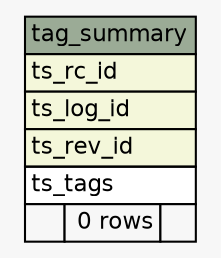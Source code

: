 // dot 2.38.0 on Linux 3.14.35-28.38.amzn1.x86_64
// SchemaSpy rev Unknown
digraph "tag_summary" {
  graph [
    rankdir="RL"
    bgcolor="#f7f7f7"
    nodesep="0.18"
    ranksep="0.46"
    fontname="Helvetica"
    fontsize="11"
  ];
  node [
    fontname="Helvetica"
    fontsize="11"
    shape="plaintext"
  ];
  edge [
    arrowsize="0.8"
  ];
  "tag_summary" [
    label=<
    <TABLE BORDER="0" CELLBORDER="1" CELLSPACING="0" BGCOLOR="#ffffff">
      <TR><TD COLSPAN="3" BGCOLOR="#9bab96" ALIGN="CENTER">tag_summary</TD></TR>
      <TR><TD PORT="ts_rc_id" COLSPAN="3" BGCOLOR="#f4f7da" ALIGN="LEFT">ts_rc_id</TD></TR>
      <TR><TD PORT="ts_log_id" COLSPAN="3" BGCOLOR="#f4f7da" ALIGN="LEFT">ts_log_id</TD></TR>
      <TR><TD PORT="ts_rev_id" COLSPAN="3" BGCOLOR="#f4f7da" ALIGN="LEFT">ts_rev_id</TD></TR>
      <TR><TD PORT="ts_tags" COLSPAN="3" ALIGN="LEFT">ts_tags</TD></TR>
      <TR><TD ALIGN="LEFT" BGCOLOR="#f7f7f7">  </TD><TD ALIGN="RIGHT" BGCOLOR="#f7f7f7">0 rows</TD><TD ALIGN="RIGHT" BGCOLOR="#f7f7f7">  </TD></TR>
    </TABLE>>
    URL="tables/tag_summary.html"
    tooltip="tag_summary"
  ];
}
